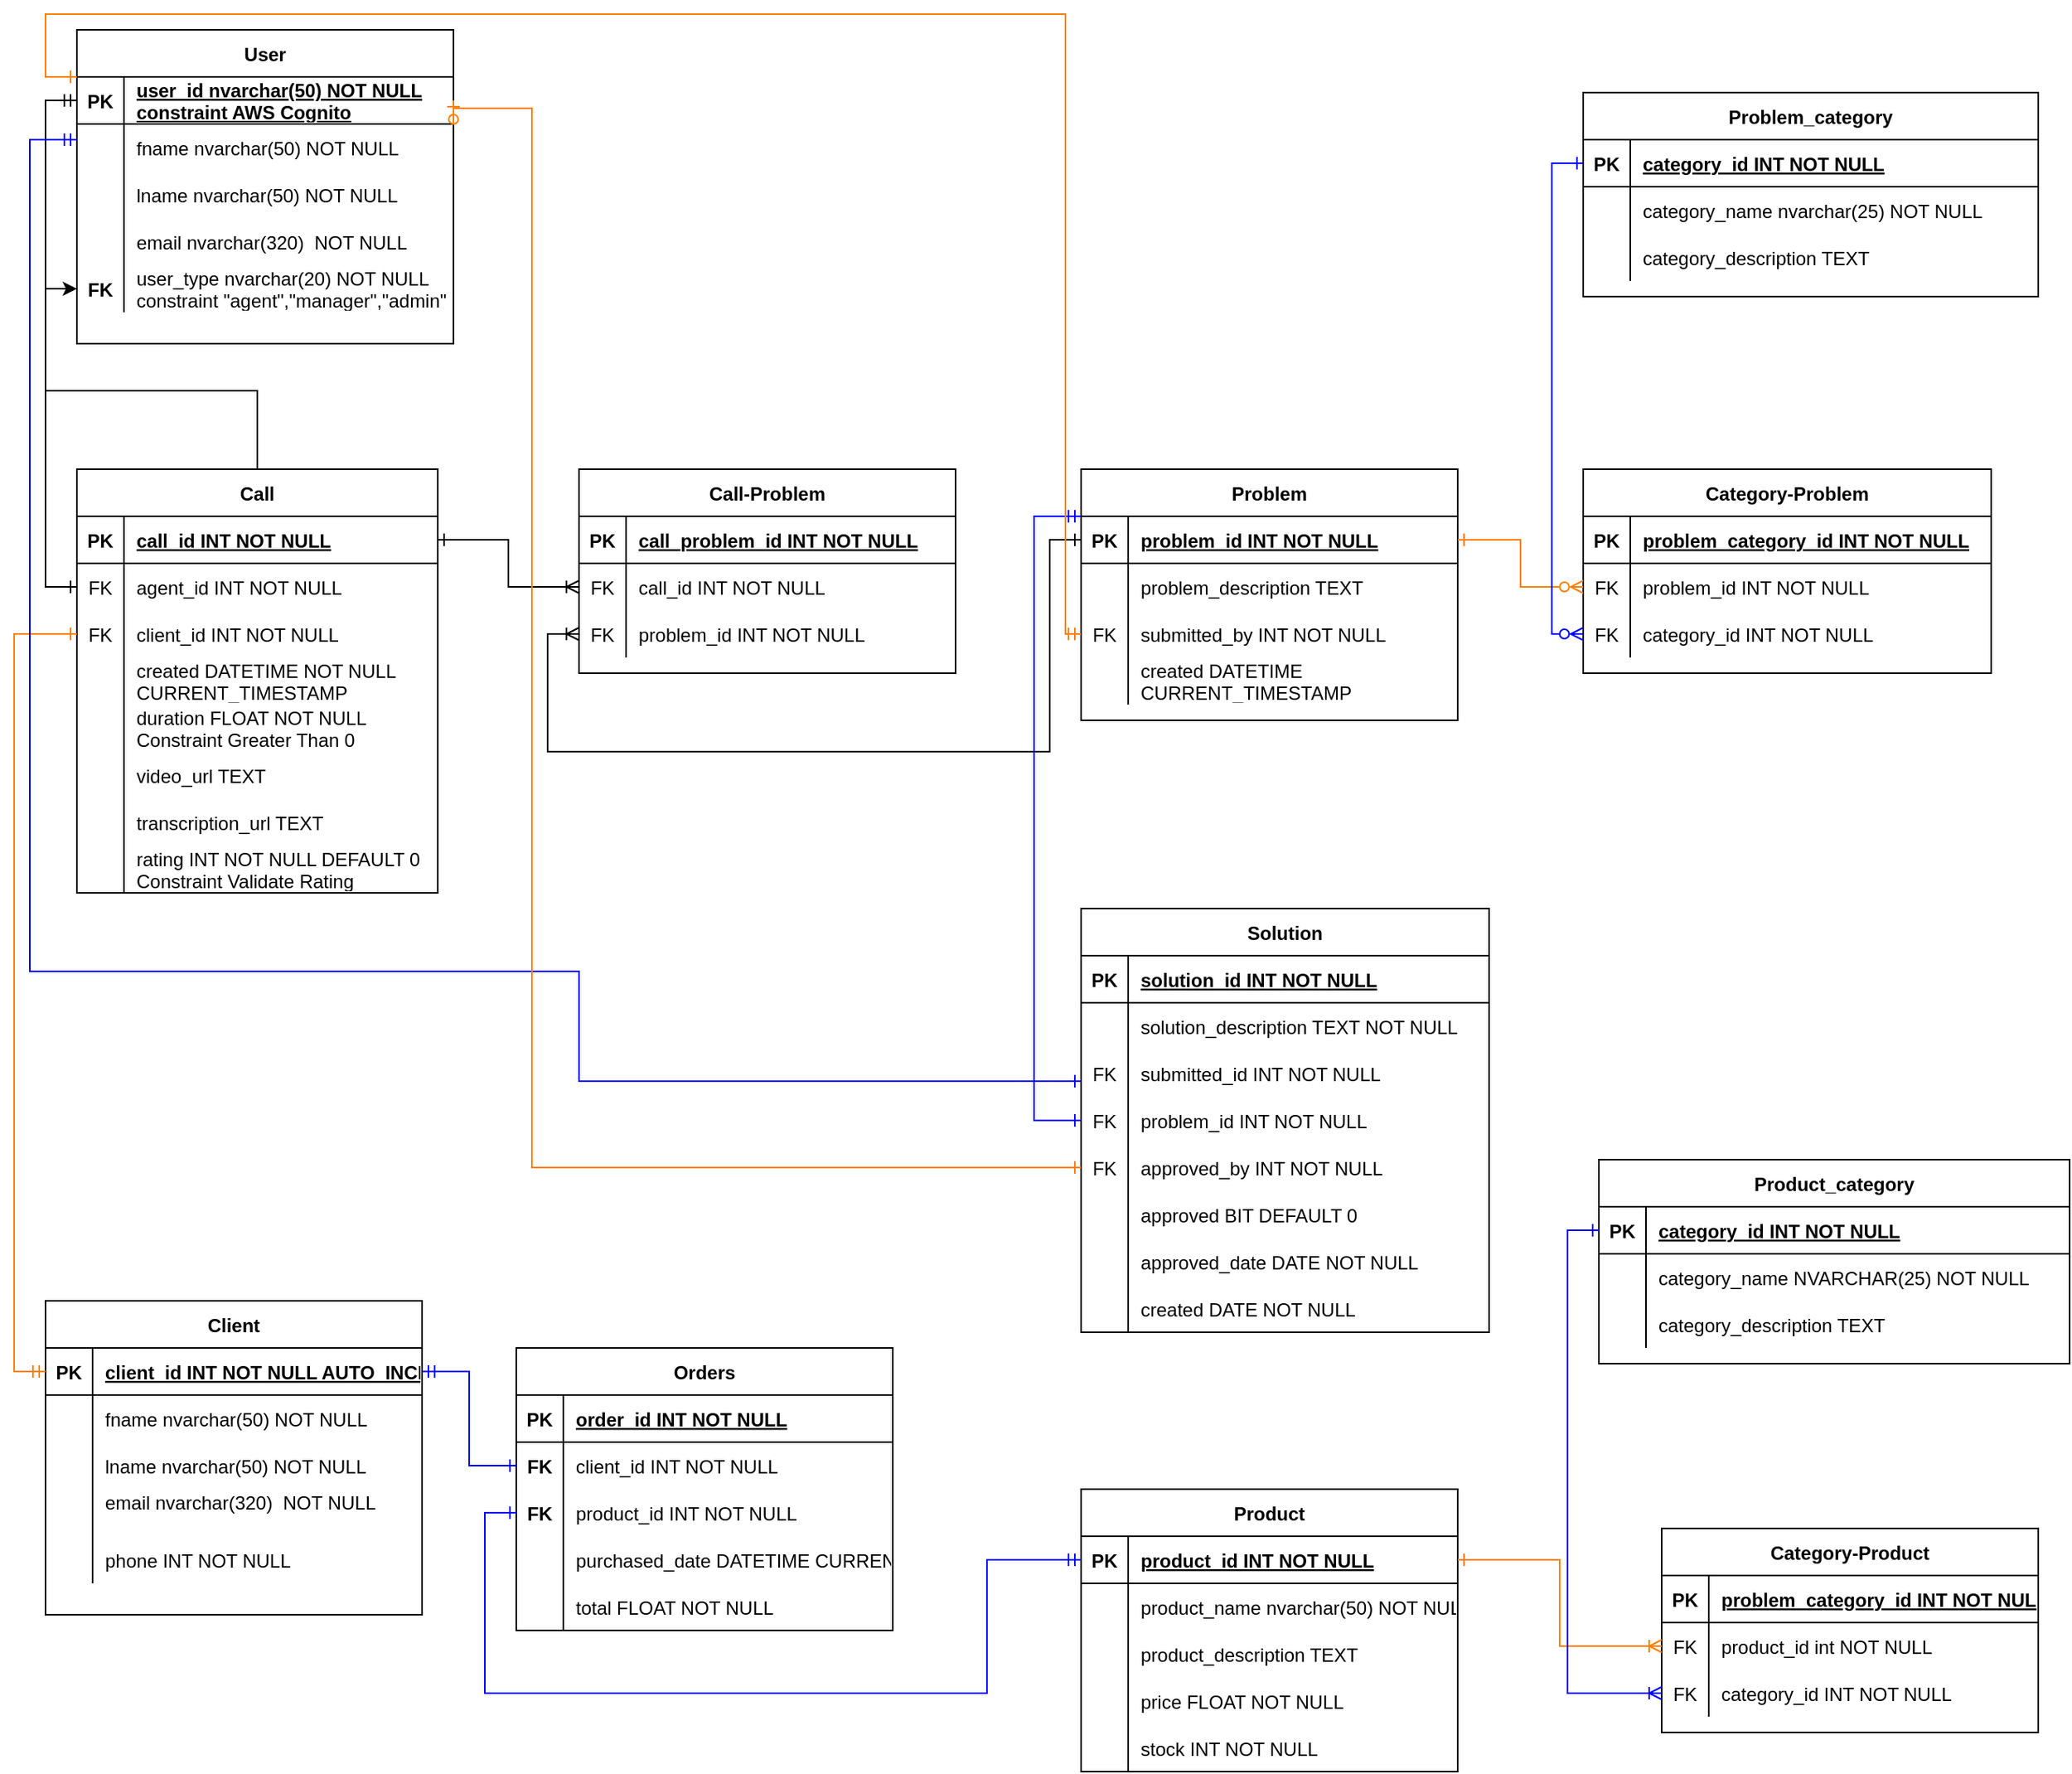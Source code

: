 <mxfile version="17.5.0" type="google"><diagram id="R2lEEEUBdFMjLlhIrx00" name="Page-1"><mxGraphModel grid="1" page="1" gridSize="10" guides="1" tooltips="1" connect="1" arrows="1" fold="1" pageScale="1" pageWidth="850" pageHeight="1100" math="0" shadow="0" extFonts="Permanent Marker^https://fonts.googleapis.com/css?family=Permanent+Marker"><root><mxCell id="0"/><mxCell id="1" parent="0"/><mxCell id="C-vyLk0tnHw3VtMMgP7b-23" value="User" style="shape=table;startSize=30;container=1;collapsible=1;childLayout=tableLayout;fixedRows=1;rowLines=0;fontStyle=1;align=center;resizeLast=1;" vertex="1" parent="1"><mxGeometry x="40" y="-240" width="240" height="200" as="geometry"/></mxCell><mxCell id="C-vyLk0tnHw3VtMMgP7b-24" value="" style="shape=partialRectangle;collapsible=0;dropTarget=0;pointerEvents=0;fillColor=none;points=[[0,0.5],[1,0.5]];portConstraint=eastwest;top=0;left=0;right=0;bottom=1;" vertex="1" parent="C-vyLk0tnHw3VtMMgP7b-23"><mxGeometry y="30" width="240" height="30" as="geometry"/></mxCell><mxCell id="C-vyLk0tnHw3VtMMgP7b-25" value="PK" style="shape=partialRectangle;overflow=hidden;connectable=0;fillColor=none;top=0;left=0;bottom=0;right=0;fontStyle=1;" vertex="1" parent="C-vyLk0tnHw3VtMMgP7b-24"><mxGeometry width="30" height="30" as="geometry"><mxRectangle width="30" height="30" as="alternateBounds"/></mxGeometry></mxCell><mxCell id="C-vyLk0tnHw3VtMMgP7b-26" value="user_id nvarchar(50) NOT NULL&#10;constraint AWS Cognito" style="shape=partialRectangle;overflow=hidden;connectable=0;fillColor=none;top=0;left=0;bottom=0;right=0;align=left;spacingLeft=6;fontStyle=5;" vertex="1" parent="C-vyLk0tnHw3VtMMgP7b-24"><mxGeometry x="30" width="210" height="30" as="geometry"><mxRectangle width="210" height="30" as="alternateBounds"/></mxGeometry></mxCell><mxCell id="C-vyLk0tnHw3VtMMgP7b-27" value="" style="shape=partialRectangle;collapsible=0;dropTarget=0;pointerEvents=0;fillColor=none;points=[[0,0.5],[1,0.5]];portConstraint=eastwest;top=0;left=0;right=0;bottom=0;" vertex="1" parent="C-vyLk0tnHw3VtMMgP7b-23"><mxGeometry y="60" width="240" height="30" as="geometry"/></mxCell><mxCell id="C-vyLk0tnHw3VtMMgP7b-28" value="" style="shape=partialRectangle;overflow=hidden;connectable=0;fillColor=none;top=0;left=0;bottom=0;right=0;" vertex="1" parent="C-vyLk0tnHw3VtMMgP7b-27"><mxGeometry width="30" height="30" as="geometry"><mxRectangle width="30" height="30" as="alternateBounds"/></mxGeometry></mxCell><mxCell id="C-vyLk0tnHw3VtMMgP7b-29" value="fname nvarchar(50) NOT NULL" style="shape=partialRectangle;overflow=hidden;connectable=0;fillColor=none;top=0;left=0;bottom=0;right=0;align=left;spacingLeft=6;" vertex="1" parent="C-vyLk0tnHw3VtMMgP7b-27"><mxGeometry x="30" width="210" height="30" as="geometry"><mxRectangle width="210" height="30" as="alternateBounds"/></mxGeometry></mxCell><mxCell id="RRqbDqtskSQUqhx-Ik41-4" value="" style="shape=partialRectangle;collapsible=0;dropTarget=0;pointerEvents=0;fillColor=none;points=[[0,0.5],[1,0.5]];portConstraint=eastwest;top=0;left=0;right=0;bottom=0;" vertex="1" parent="C-vyLk0tnHw3VtMMgP7b-23"><mxGeometry y="90" width="240" height="30" as="geometry"/></mxCell><mxCell id="RRqbDqtskSQUqhx-Ik41-5" value="" style="shape=partialRectangle;overflow=hidden;connectable=0;fillColor=none;top=0;left=0;bottom=0;right=0;" vertex="1" parent="RRqbDqtskSQUqhx-Ik41-4"><mxGeometry width="30" height="30" as="geometry"><mxRectangle width="30" height="30" as="alternateBounds"/></mxGeometry></mxCell><mxCell id="RRqbDqtskSQUqhx-Ik41-6" value="lname nvarchar(50) NOT NULL" style="shape=partialRectangle;overflow=hidden;connectable=0;fillColor=none;top=0;left=0;bottom=0;right=0;align=left;spacingLeft=6;" vertex="1" parent="RRqbDqtskSQUqhx-Ik41-4"><mxGeometry x="30" width="210" height="30" as="geometry"><mxRectangle width="210" height="30" as="alternateBounds"/></mxGeometry></mxCell><mxCell id="RRqbDqtskSQUqhx-Ik41-1" value="" style="shape=partialRectangle;collapsible=0;dropTarget=0;pointerEvents=0;fillColor=none;points=[[0,0.5],[1,0.5]];portConstraint=eastwest;top=0;left=0;right=0;bottom=0;" vertex="1" parent="C-vyLk0tnHw3VtMMgP7b-23"><mxGeometry y="120" width="240" height="30" as="geometry"/></mxCell><mxCell id="RRqbDqtskSQUqhx-Ik41-2" value="" style="shape=partialRectangle;overflow=hidden;connectable=0;fillColor=none;top=0;left=0;bottom=0;right=0;" vertex="1" parent="RRqbDqtskSQUqhx-Ik41-1"><mxGeometry width="30" height="30" as="geometry"><mxRectangle width="30" height="30" as="alternateBounds"/></mxGeometry></mxCell><mxCell id="RRqbDqtskSQUqhx-Ik41-3" value="email nvarchar(320)  NOT NULL" style="shape=partialRectangle;overflow=hidden;connectable=0;fillColor=none;top=0;left=0;bottom=0;right=0;align=left;spacingLeft=6;" vertex="1" parent="RRqbDqtskSQUqhx-Ik41-1"><mxGeometry x="30" width="210" height="30" as="geometry"><mxRectangle width="210" height="30" as="alternateBounds"/></mxGeometry></mxCell><mxCell id="RRqbDqtskSQUqhx-Ik41-7" value="" style="shape=partialRectangle;collapsible=0;dropTarget=0;pointerEvents=0;fillColor=none;points=[[0,0.5],[1,0.5]];portConstraint=eastwest;top=0;left=0;right=0;bottom=0;" vertex="1" parent="C-vyLk0tnHw3VtMMgP7b-23"><mxGeometry y="150" width="240" height="30" as="geometry"/></mxCell><mxCell id="RRqbDqtskSQUqhx-Ik41-8" value="FK" style="shape=partialRectangle;overflow=hidden;connectable=0;fillColor=none;top=0;left=0;bottom=0;right=0;fontStyle=1" vertex="1" parent="RRqbDqtskSQUqhx-Ik41-7"><mxGeometry width="30" height="30" as="geometry"><mxRectangle width="30" height="30" as="alternateBounds"/></mxGeometry></mxCell><mxCell id="RRqbDqtskSQUqhx-Ik41-9" value="user_type nvarchar(20) NOT NULL&#10;constraint &quot;agent&quot;,&quot;manager&quot;,&quot;admin&quot;" style="shape=partialRectangle;overflow=hidden;connectable=0;fillColor=none;top=0;left=0;bottom=0;right=0;align=left;spacingLeft=6;" vertex="1" parent="RRqbDqtskSQUqhx-Ik41-7"><mxGeometry x="30" width="210" height="30" as="geometry"><mxRectangle width="210" height="30" as="alternateBounds"/></mxGeometry></mxCell><mxCell id="RRqbDqtskSQUqhx-Ik41-36" value="Problem" style="shape=table;startSize=30;container=1;collapsible=1;childLayout=tableLayout;fixedRows=1;rowLines=0;fontStyle=1;align=center;resizeLast=1;" vertex="1" parent="1"><mxGeometry x="680" y="40" width="240" height="160" as="geometry"/></mxCell><mxCell id="RRqbDqtskSQUqhx-Ik41-37" value="" style="shape=partialRectangle;collapsible=0;dropTarget=0;pointerEvents=0;fillColor=none;points=[[0,0.5],[1,0.5]];portConstraint=eastwest;top=0;left=0;right=0;bottom=1;" vertex="1" parent="RRqbDqtskSQUqhx-Ik41-36"><mxGeometry y="30" width="240" height="30" as="geometry"/></mxCell><mxCell id="RRqbDqtskSQUqhx-Ik41-38" value="PK" style="shape=partialRectangle;overflow=hidden;connectable=0;fillColor=none;top=0;left=0;bottom=0;right=0;fontStyle=1;" vertex="1" parent="RRqbDqtskSQUqhx-Ik41-37"><mxGeometry width="30" height="30" as="geometry"><mxRectangle width="30" height="30" as="alternateBounds"/></mxGeometry></mxCell><mxCell id="RRqbDqtskSQUqhx-Ik41-39" value="problem_id INT NOT NULL " style="shape=partialRectangle;overflow=hidden;connectable=0;fillColor=none;top=0;left=0;bottom=0;right=0;align=left;spacingLeft=6;fontStyle=5;" vertex="1" parent="RRqbDqtskSQUqhx-Ik41-37"><mxGeometry x="30" width="210" height="30" as="geometry"><mxRectangle width="210" height="30" as="alternateBounds"/></mxGeometry></mxCell><mxCell id="RRqbDqtskSQUqhx-Ik41-40" value="" style="shape=partialRectangle;collapsible=0;dropTarget=0;pointerEvents=0;fillColor=none;points=[[0,0.5],[1,0.5]];portConstraint=eastwest;top=0;left=0;right=0;bottom=0;" vertex="1" parent="RRqbDqtskSQUqhx-Ik41-36"><mxGeometry y="60" width="240" height="30" as="geometry"/></mxCell><mxCell id="RRqbDqtskSQUqhx-Ik41-41" value="" style="shape=partialRectangle;overflow=hidden;connectable=0;fillColor=none;top=0;left=0;bottom=0;right=0;" vertex="1" parent="RRqbDqtskSQUqhx-Ik41-40"><mxGeometry width="30" height="30" as="geometry"><mxRectangle width="30" height="30" as="alternateBounds"/></mxGeometry></mxCell><mxCell id="RRqbDqtskSQUqhx-Ik41-42" value="problem_description TEXT" style="shape=partialRectangle;overflow=hidden;connectable=0;fillColor=none;top=0;left=0;bottom=0;right=0;align=left;spacingLeft=6;" vertex="1" parent="RRqbDqtskSQUqhx-Ik41-40"><mxGeometry x="30" width="210" height="30" as="geometry"><mxRectangle width="210" height="30" as="alternateBounds"/></mxGeometry></mxCell><mxCell id="RRqbDqtskSQUqhx-Ik41-118" value="" style="shape=partialRectangle;collapsible=0;dropTarget=0;pointerEvents=0;fillColor=none;points=[[0,0.5],[1,0.5]];portConstraint=eastwest;top=0;left=0;right=0;bottom=0;" vertex="1" parent="RRqbDqtskSQUqhx-Ik41-36"><mxGeometry y="90" width="240" height="30" as="geometry"/></mxCell><mxCell id="RRqbDqtskSQUqhx-Ik41-119" value="FK" style="shape=partialRectangle;overflow=hidden;connectable=0;fillColor=none;top=0;left=0;bottom=0;right=0;" vertex="1" parent="RRqbDqtskSQUqhx-Ik41-118"><mxGeometry width="30" height="30" as="geometry"><mxRectangle width="30" height="30" as="alternateBounds"/></mxGeometry></mxCell><mxCell id="RRqbDqtskSQUqhx-Ik41-120" value="submitted_by INT NOT NULL" style="shape=partialRectangle;overflow=hidden;connectable=0;fillColor=none;top=0;left=0;bottom=0;right=0;align=left;spacingLeft=6;" vertex="1" parent="RRqbDqtskSQUqhx-Ik41-118"><mxGeometry x="30" width="210" height="30" as="geometry"><mxRectangle width="210" height="30" as="alternateBounds"/></mxGeometry></mxCell><mxCell id="RRqbDqtskSQUqhx-Ik41-53" value="" style="shape=partialRectangle;collapsible=0;dropTarget=0;pointerEvents=0;fillColor=none;points=[[0,0.5],[1,0.5]];portConstraint=eastwest;top=0;left=0;right=0;bottom=0;" vertex="1" parent="RRqbDqtskSQUqhx-Ik41-36"><mxGeometry y="120" width="240" height="30" as="geometry"/></mxCell><mxCell id="RRqbDqtskSQUqhx-Ik41-54" value="" style="shape=partialRectangle;overflow=hidden;connectable=0;fillColor=none;top=0;left=0;bottom=0;right=0;" vertex="1" parent="RRqbDqtskSQUqhx-Ik41-53"><mxGeometry width="30" height="30" as="geometry"><mxRectangle width="30" height="30" as="alternateBounds"/></mxGeometry></mxCell><mxCell id="RRqbDqtskSQUqhx-Ik41-55" value="created DATETIME&#10;CURRENT_TIMESTAMP" style="shape=partialRectangle;overflow=hidden;connectable=0;fillColor=none;top=0;left=0;bottom=0;right=0;align=left;spacingLeft=6;" vertex="1" parent="RRqbDqtskSQUqhx-Ik41-53"><mxGeometry x="30" width="210" height="30" as="geometry"><mxRectangle width="210" height="30" as="alternateBounds"/></mxGeometry></mxCell><mxCell id="RRqbDqtskSQUqhx-Ik41-59" value="Category-Problem" style="shape=table;startSize=30;container=1;collapsible=1;childLayout=tableLayout;fixedRows=1;rowLines=0;fontStyle=1;align=center;resizeLast=1;" vertex="1" parent="1"><mxGeometry x="1000" y="40" width="260" height="130" as="geometry"/></mxCell><mxCell id="RRqbDqtskSQUqhx-Ik41-60" value="" style="shape=partialRectangle;collapsible=0;dropTarget=0;pointerEvents=0;fillColor=none;points=[[0,0.5],[1,0.5]];portConstraint=eastwest;top=0;left=0;right=0;bottom=1;" vertex="1" parent="RRqbDqtskSQUqhx-Ik41-59"><mxGeometry y="30" width="260" height="30" as="geometry"/></mxCell><mxCell id="RRqbDqtskSQUqhx-Ik41-61" value="PK" style="shape=partialRectangle;overflow=hidden;connectable=0;fillColor=none;top=0;left=0;bottom=0;right=0;fontStyle=1;" vertex="1" parent="RRqbDqtskSQUqhx-Ik41-60"><mxGeometry width="30" height="30" as="geometry"><mxRectangle width="30" height="30" as="alternateBounds"/></mxGeometry></mxCell><mxCell id="RRqbDqtskSQUqhx-Ik41-62" value="problem_category_id INT NOT NULL " style="shape=partialRectangle;overflow=hidden;connectable=0;fillColor=none;top=0;left=0;bottom=0;right=0;align=left;spacingLeft=6;fontStyle=5;" vertex="1" parent="RRqbDqtskSQUqhx-Ik41-60"><mxGeometry x="30" width="230" height="30" as="geometry"><mxRectangle width="230" height="30" as="alternateBounds"/></mxGeometry></mxCell><mxCell id="RRqbDqtskSQUqhx-Ik41-63" value="" style="shape=partialRectangle;collapsible=0;dropTarget=0;pointerEvents=0;fillColor=none;points=[[0,0.5],[1,0.5]];portConstraint=eastwest;top=0;left=0;right=0;bottom=0;" vertex="1" parent="RRqbDqtskSQUqhx-Ik41-59"><mxGeometry y="60" width="260" height="30" as="geometry"/></mxCell><mxCell id="RRqbDqtskSQUqhx-Ik41-64" value="FK" style="shape=partialRectangle;overflow=hidden;connectable=0;fillColor=none;top=0;left=0;bottom=0;right=0;" vertex="1" parent="RRqbDqtskSQUqhx-Ik41-63"><mxGeometry width="30" height="30" as="geometry"><mxRectangle width="30" height="30" as="alternateBounds"/></mxGeometry></mxCell><mxCell id="RRqbDqtskSQUqhx-Ik41-65" value="problem_id INT NOT NULL" style="shape=partialRectangle;overflow=hidden;connectable=0;fillColor=none;top=0;left=0;bottom=0;right=0;align=left;spacingLeft=6;" vertex="1" parent="RRqbDqtskSQUqhx-Ik41-63"><mxGeometry x="30" width="230" height="30" as="geometry"><mxRectangle width="230" height="30" as="alternateBounds"/></mxGeometry></mxCell><mxCell id="RRqbDqtskSQUqhx-Ik41-66" value="" style="shape=partialRectangle;collapsible=0;dropTarget=0;pointerEvents=0;fillColor=none;points=[[0,0.5],[1,0.5]];portConstraint=eastwest;top=0;left=0;right=0;bottom=0;" vertex="1" parent="RRqbDqtskSQUqhx-Ik41-59"><mxGeometry y="90" width="260" height="30" as="geometry"/></mxCell><mxCell id="RRqbDqtskSQUqhx-Ik41-67" value="FK" style="shape=partialRectangle;overflow=hidden;connectable=0;fillColor=none;top=0;left=0;bottom=0;right=0;" vertex="1" parent="RRqbDqtskSQUqhx-Ik41-66"><mxGeometry width="30" height="30" as="geometry"><mxRectangle width="30" height="30" as="alternateBounds"/></mxGeometry></mxCell><mxCell id="RRqbDqtskSQUqhx-Ik41-68" value="category_id INT NOT NULL" style="shape=partialRectangle;overflow=hidden;connectable=0;fillColor=none;top=0;left=0;bottom=0;right=0;align=left;spacingLeft=6;" vertex="1" parent="RRqbDqtskSQUqhx-Ik41-66"><mxGeometry x="30" width="230" height="30" as="geometry"><mxRectangle width="230" height="30" as="alternateBounds"/></mxGeometry></mxCell><mxCell id="RRqbDqtskSQUqhx-Ik41-78" value="Problem_category" style="shape=table;startSize=30;container=1;collapsible=1;childLayout=tableLayout;fixedRows=1;rowLines=0;fontStyle=1;align=center;resizeLast=1;" vertex="1" parent="1"><mxGeometry x="1000" y="-200" width="290" height="130" as="geometry"/></mxCell><mxCell id="RRqbDqtskSQUqhx-Ik41-79" value="" style="shape=partialRectangle;collapsible=0;dropTarget=0;pointerEvents=0;fillColor=none;points=[[0,0.5],[1,0.5]];portConstraint=eastwest;top=0;left=0;right=0;bottom=1;" vertex="1" parent="RRqbDqtskSQUqhx-Ik41-78"><mxGeometry y="30" width="290" height="30" as="geometry"/></mxCell><mxCell id="RRqbDqtskSQUqhx-Ik41-80" value="PK" style="shape=partialRectangle;overflow=hidden;connectable=0;fillColor=none;top=0;left=0;bottom=0;right=0;fontStyle=1;" vertex="1" parent="RRqbDqtskSQUqhx-Ik41-79"><mxGeometry width="30" height="30" as="geometry"><mxRectangle width="30" height="30" as="alternateBounds"/></mxGeometry></mxCell><mxCell id="RRqbDqtskSQUqhx-Ik41-81" value="category_id INT NOT NULL " style="shape=partialRectangle;overflow=hidden;connectable=0;fillColor=none;top=0;left=0;bottom=0;right=0;align=left;spacingLeft=6;fontStyle=5;" vertex="1" parent="RRqbDqtskSQUqhx-Ik41-79"><mxGeometry x="30" width="260" height="30" as="geometry"><mxRectangle width="260" height="30" as="alternateBounds"/></mxGeometry></mxCell><mxCell id="RRqbDqtskSQUqhx-Ik41-82" value="" style="shape=partialRectangle;collapsible=0;dropTarget=0;pointerEvents=0;fillColor=none;points=[[0,0.5],[1,0.5]];portConstraint=eastwest;top=0;left=0;right=0;bottom=0;" vertex="1" parent="RRqbDqtskSQUqhx-Ik41-78"><mxGeometry y="60" width="290" height="30" as="geometry"/></mxCell><mxCell id="RRqbDqtskSQUqhx-Ik41-83" value="" style="shape=partialRectangle;overflow=hidden;connectable=0;fillColor=none;top=0;left=0;bottom=0;right=0;" vertex="1" parent="RRqbDqtskSQUqhx-Ik41-82"><mxGeometry width="30" height="30" as="geometry"><mxRectangle width="30" height="30" as="alternateBounds"/></mxGeometry></mxCell><mxCell id="RRqbDqtskSQUqhx-Ik41-84" value="category_name nvarchar(25) NOT NULL" style="shape=partialRectangle;overflow=hidden;connectable=0;fillColor=none;top=0;left=0;bottom=0;right=0;align=left;spacingLeft=6;" vertex="1" parent="RRqbDqtskSQUqhx-Ik41-82"><mxGeometry x="30" width="260" height="30" as="geometry"><mxRectangle width="260" height="30" as="alternateBounds"/></mxGeometry></mxCell><mxCell id="RRqbDqtskSQUqhx-Ik41-85" value="" style="shape=partialRectangle;collapsible=0;dropTarget=0;pointerEvents=0;fillColor=none;points=[[0,0.5],[1,0.5]];portConstraint=eastwest;top=0;left=0;right=0;bottom=0;" vertex="1" parent="RRqbDqtskSQUqhx-Ik41-78"><mxGeometry y="90" width="290" height="30" as="geometry"/></mxCell><mxCell id="RRqbDqtskSQUqhx-Ik41-86" value="" style="shape=partialRectangle;overflow=hidden;connectable=0;fillColor=none;top=0;left=0;bottom=0;right=0;" vertex="1" parent="RRqbDqtskSQUqhx-Ik41-85"><mxGeometry width="30" height="30" as="geometry"><mxRectangle width="30" height="30" as="alternateBounds"/></mxGeometry></mxCell><mxCell id="RRqbDqtskSQUqhx-Ik41-87" value="category_description TEXT" style="shape=partialRectangle;overflow=hidden;connectable=0;fillColor=none;top=0;left=0;bottom=0;right=0;align=left;spacingLeft=6;" vertex="1" parent="RRqbDqtskSQUqhx-Ik41-85"><mxGeometry x="30" width="260" height="30" as="geometry"><mxRectangle width="260" height="30" as="alternateBounds"/></mxGeometry></mxCell><mxCell id="RRqbDqtskSQUqhx-Ik41-92" value="Solution" style="shape=table;startSize=30;container=1;collapsible=1;childLayout=tableLayout;fixedRows=1;rowLines=0;fontStyle=1;align=center;resizeLast=1;" vertex="1" parent="1"><mxGeometry x="680" y="320" width="260" height="270" as="geometry"/></mxCell><mxCell id="RRqbDqtskSQUqhx-Ik41-93" value="" style="shape=partialRectangle;collapsible=0;dropTarget=0;pointerEvents=0;fillColor=none;points=[[0,0.5],[1,0.5]];portConstraint=eastwest;top=0;left=0;right=0;bottom=1;" vertex="1" parent="RRqbDqtskSQUqhx-Ik41-92"><mxGeometry y="30" width="260" height="30" as="geometry"/></mxCell><mxCell id="RRqbDqtskSQUqhx-Ik41-94" value="PK" style="shape=partialRectangle;overflow=hidden;connectable=0;fillColor=none;top=0;left=0;bottom=0;right=0;fontStyle=1;" vertex="1" parent="RRqbDqtskSQUqhx-Ik41-93"><mxGeometry width="30" height="30" as="geometry"><mxRectangle width="30" height="30" as="alternateBounds"/></mxGeometry></mxCell><mxCell id="RRqbDqtskSQUqhx-Ik41-95" value="solution_id INT NOT NULL " style="shape=partialRectangle;overflow=hidden;connectable=0;fillColor=none;top=0;left=0;bottom=0;right=0;align=left;spacingLeft=6;fontStyle=5;" vertex="1" parent="RRqbDqtskSQUqhx-Ik41-93"><mxGeometry x="30" width="230" height="30" as="geometry"><mxRectangle width="230" height="30" as="alternateBounds"/></mxGeometry></mxCell><mxCell id="RRqbDqtskSQUqhx-Ik41-96" value="" style="shape=partialRectangle;collapsible=0;dropTarget=0;pointerEvents=0;fillColor=none;points=[[0,0.5],[1,0.5]];portConstraint=eastwest;top=0;left=0;right=0;bottom=0;" vertex="1" parent="RRqbDqtskSQUqhx-Ik41-92"><mxGeometry y="60" width="260" height="30" as="geometry"/></mxCell><mxCell id="RRqbDqtskSQUqhx-Ik41-97" value="" style="shape=partialRectangle;overflow=hidden;connectable=0;fillColor=none;top=0;left=0;bottom=0;right=0;" vertex="1" parent="RRqbDqtskSQUqhx-Ik41-96"><mxGeometry width="30" height="30" as="geometry"><mxRectangle width="30" height="30" as="alternateBounds"/></mxGeometry></mxCell><mxCell id="RRqbDqtskSQUqhx-Ik41-98" value="solution_description TEXT NOT NULL" style="shape=partialRectangle;overflow=hidden;connectable=0;fillColor=none;top=0;left=0;bottom=0;right=0;align=left;spacingLeft=6;" vertex="1" parent="RRqbDqtskSQUqhx-Ik41-96"><mxGeometry x="30" width="230" height="30" as="geometry"><mxRectangle width="230" height="30" as="alternateBounds"/></mxGeometry></mxCell><mxCell id="RRqbDqtskSQUqhx-Ik41-99" value="" style="shape=partialRectangle;collapsible=0;dropTarget=0;pointerEvents=0;fillColor=none;points=[[0,0.5],[1,0.5]];portConstraint=eastwest;top=0;left=0;right=0;bottom=0;" vertex="1" parent="RRqbDqtskSQUqhx-Ik41-92"><mxGeometry y="90" width="260" height="30" as="geometry"/></mxCell><mxCell id="RRqbDqtskSQUqhx-Ik41-100" value="FK" style="shape=partialRectangle;overflow=hidden;connectable=0;fillColor=none;top=0;left=0;bottom=0;right=0;" vertex="1" parent="RRqbDqtskSQUqhx-Ik41-99"><mxGeometry width="30" height="30" as="geometry"><mxRectangle width="30" height="30" as="alternateBounds"/></mxGeometry></mxCell><mxCell id="RRqbDqtskSQUqhx-Ik41-101" value="submitted_id INT NOT NULL" style="shape=partialRectangle;overflow=hidden;connectable=0;fillColor=none;top=0;left=0;bottom=0;right=0;align=left;spacingLeft=6;" vertex="1" parent="RRqbDqtskSQUqhx-Ik41-99"><mxGeometry x="30" width="230" height="30" as="geometry"><mxRectangle width="230" height="30" as="alternateBounds"/></mxGeometry></mxCell><mxCell id="RRqbDqtskSQUqhx-Ik41-112" value="" style="shape=partialRectangle;collapsible=0;dropTarget=0;pointerEvents=0;fillColor=none;points=[[0,0.5],[1,0.5]];portConstraint=eastwest;top=0;left=0;right=0;bottom=0;" vertex="1" parent="RRqbDqtskSQUqhx-Ik41-92"><mxGeometry y="120" width="260" height="30" as="geometry"/></mxCell><mxCell id="RRqbDqtskSQUqhx-Ik41-113" value="FK" style="shape=partialRectangle;overflow=hidden;connectable=0;fillColor=none;top=0;left=0;bottom=0;right=0;" vertex="1" parent="RRqbDqtskSQUqhx-Ik41-112"><mxGeometry width="30" height="30" as="geometry"><mxRectangle width="30" height="30" as="alternateBounds"/></mxGeometry></mxCell><mxCell id="RRqbDqtskSQUqhx-Ik41-114" value="problem_id INT NOT NULL" style="shape=partialRectangle;overflow=hidden;connectable=0;fillColor=none;top=0;left=0;bottom=0;right=0;align=left;spacingLeft=6;" vertex="1" parent="RRqbDqtskSQUqhx-Ik41-112"><mxGeometry x="30" width="230" height="30" as="geometry"><mxRectangle width="230" height="30" as="alternateBounds"/></mxGeometry></mxCell><mxCell id="RRqbDqtskSQUqhx-Ik41-106" value="" style="shape=partialRectangle;collapsible=0;dropTarget=0;pointerEvents=0;fillColor=none;points=[[0,0.5],[1,0.5]];portConstraint=eastwest;top=0;left=0;right=0;bottom=0;" vertex="1" parent="RRqbDqtskSQUqhx-Ik41-92"><mxGeometry y="150" width="260" height="30" as="geometry"/></mxCell><mxCell id="RRqbDqtskSQUqhx-Ik41-107" value="FK" style="shape=partialRectangle;overflow=hidden;connectable=0;fillColor=none;top=0;left=0;bottom=0;right=0;" vertex="1" parent="RRqbDqtskSQUqhx-Ik41-106"><mxGeometry width="30" height="30" as="geometry"><mxRectangle width="30" height="30" as="alternateBounds"/></mxGeometry></mxCell><mxCell id="RRqbDqtskSQUqhx-Ik41-108" value="approved_by INT NOT NULL" style="shape=partialRectangle;overflow=hidden;connectable=0;fillColor=none;top=0;left=0;bottom=0;right=0;align=left;spacingLeft=6;" vertex="1" parent="RRqbDqtskSQUqhx-Ik41-106"><mxGeometry x="30" width="230" height="30" as="geometry"><mxRectangle width="230" height="30" as="alternateBounds"/></mxGeometry></mxCell><mxCell id="hYBnTZ28Ny1azOWGKKE9-15" value="" style="shape=partialRectangle;collapsible=0;dropTarget=0;pointerEvents=0;fillColor=none;points=[[0,0.5],[1,0.5]];portConstraint=eastwest;top=0;left=0;right=0;bottom=0;" vertex="1" parent="RRqbDqtskSQUqhx-Ik41-92"><mxGeometry y="180" width="260" height="30" as="geometry"/></mxCell><mxCell id="hYBnTZ28Ny1azOWGKKE9-16" value="" style="shape=partialRectangle;overflow=hidden;connectable=0;fillColor=none;top=0;left=0;bottom=0;right=0;" vertex="1" parent="hYBnTZ28Ny1azOWGKKE9-15"><mxGeometry width="30" height="30" as="geometry"><mxRectangle width="30" height="30" as="alternateBounds"/></mxGeometry></mxCell><mxCell id="hYBnTZ28Ny1azOWGKKE9-17" value="approved BIT DEFAULT 0" style="shape=partialRectangle;overflow=hidden;connectable=0;fillColor=none;top=0;left=0;bottom=0;right=0;align=left;spacingLeft=6;" vertex="1" parent="hYBnTZ28Ny1azOWGKKE9-15"><mxGeometry x="30" width="230" height="30" as="geometry"><mxRectangle width="230" height="30" as="alternateBounds"/></mxGeometry></mxCell><mxCell id="RRqbDqtskSQUqhx-Ik41-109" value="" style="shape=partialRectangle;collapsible=0;dropTarget=0;pointerEvents=0;fillColor=none;points=[[0,0.5],[1,0.5]];portConstraint=eastwest;top=0;left=0;right=0;bottom=0;" vertex="1" parent="RRqbDqtskSQUqhx-Ik41-92"><mxGeometry y="210" width="260" height="30" as="geometry"/></mxCell><mxCell id="RRqbDqtskSQUqhx-Ik41-110" value="" style="shape=partialRectangle;overflow=hidden;connectable=0;fillColor=none;top=0;left=0;bottom=0;right=0;" vertex="1" parent="RRqbDqtskSQUqhx-Ik41-109"><mxGeometry width="30" height="30" as="geometry"><mxRectangle width="30" height="30" as="alternateBounds"/></mxGeometry></mxCell><mxCell id="RRqbDqtskSQUqhx-Ik41-111" value="approved_date DATE NOT NULL" style="shape=partialRectangle;overflow=hidden;connectable=0;fillColor=none;top=0;left=0;bottom=0;right=0;align=left;spacingLeft=6;" vertex="1" parent="RRqbDqtskSQUqhx-Ik41-109"><mxGeometry x="30" width="230" height="30" as="geometry"><mxRectangle width="230" height="30" as="alternateBounds"/></mxGeometry></mxCell><mxCell id="RRqbDqtskSQUqhx-Ik41-102" value="" style="shape=partialRectangle;collapsible=0;dropTarget=0;pointerEvents=0;fillColor=none;points=[[0,0.5],[1,0.5]];portConstraint=eastwest;top=0;left=0;right=0;bottom=0;" vertex="1" parent="RRqbDqtskSQUqhx-Ik41-92"><mxGeometry y="240" width="260" height="30" as="geometry"/></mxCell><mxCell id="RRqbDqtskSQUqhx-Ik41-103" value="" style="shape=partialRectangle;overflow=hidden;connectable=0;fillColor=none;top=0;left=0;bottom=0;right=0;" vertex="1" parent="RRqbDqtskSQUqhx-Ik41-102"><mxGeometry width="30" height="30" as="geometry"><mxRectangle width="30" height="30" as="alternateBounds"/></mxGeometry></mxCell><mxCell id="RRqbDqtskSQUqhx-Ik41-104" value="created DATE NOT NULL" style="shape=partialRectangle;overflow=hidden;connectable=0;fillColor=none;top=0;left=0;bottom=0;right=0;align=left;spacingLeft=6;" vertex="1" parent="RRqbDqtskSQUqhx-Ik41-102"><mxGeometry x="30" width="230" height="30" as="geometry"><mxRectangle width="230" height="30" as="alternateBounds"/></mxGeometry></mxCell><mxCell id="hYBnTZ28Ny1azOWGKKE9-1" value="" style="edgeStyle=orthogonalEdgeStyle;rounded=0;orthogonalLoop=1;jettySize=auto;html=1;" edge="1" parent="1" source="RRqbDqtskSQUqhx-Ik41-121" target="RRqbDqtskSQUqhx-Ik41-7"><mxGeometry relative="1" as="geometry"/></mxCell><mxCell id="RRqbDqtskSQUqhx-Ik41-121" value="Call" style="shape=table;startSize=30;container=1;collapsible=1;childLayout=tableLayout;fixedRows=1;rowLines=0;fontStyle=1;align=center;resizeLast=1;" vertex="1" parent="1"><mxGeometry x="40" y="40" width="230" height="270" as="geometry"/></mxCell><mxCell id="RRqbDqtskSQUqhx-Ik41-122" value="" style="shape=partialRectangle;collapsible=0;dropTarget=0;pointerEvents=0;fillColor=none;points=[[0,0.5],[1,0.5]];portConstraint=eastwest;top=0;left=0;right=0;bottom=1;" vertex="1" parent="RRqbDqtskSQUqhx-Ik41-121"><mxGeometry y="30" width="230" height="30" as="geometry"/></mxCell><mxCell id="RRqbDqtskSQUqhx-Ik41-123" value="PK" style="shape=partialRectangle;overflow=hidden;connectable=0;fillColor=none;top=0;left=0;bottom=0;right=0;fontStyle=1;" vertex="1" parent="RRqbDqtskSQUqhx-Ik41-122"><mxGeometry width="30" height="30" as="geometry"><mxRectangle width="30" height="30" as="alternateBounds"/></mxGeometry></mxCell><mxCell id="RRqbDqtskSQUqhx-Ik41-124" value="call_id INT NOT NULL" style="shape=partialRectangle;overflow=hidden;connectable=0;fillColor=none;top=0;left=0;bottom=0;right=0;align=left;spacingLeft=6;fontStyle=5;" vertex="1" parent="RRqbDqtskSQUqhx-Ik41-122"><mxGeometry x="30" width="200" height="30" as="geometry"><mxRectangle width="200" height="30" as="alternateBounds"/></mxGeometry></mxCell><mxCell id="RRqbDqtskSQUqhx-Ik41-125" value="" style="shape=partialRectangle;collapsible=0;dropTarget=0;pointerEvents=0;fillColor=none;points=[[0,0.5],[1,0.5]];portConstraint=eastwest;top=0;left=0;right=0;bottom=0;" vertex="1" parent="RRqbDqtskSQUqhx-Ik41-121"><mxGeometry y="60" width="230" height="30" as="geometry"/></mxCell><mxCell id="RRqbDqtskSQUqhx-Ik41-126" value="FK" style="shape=partialRectangle;overflow=hidden;connectable=0;fillColor=none;top=0;left=0;bottom=0;right=0;" vertex="1" parent="RRqbDqtskSQUqhx-Ik41-125"><mxGeometry width="30" height="30" as="geometry"><mxRectangle width="30" height="30" as="alternateBounds"/></mxGeometry></mxCell><mxCell id="RRqbDqtskSQUqhx-Ik41-127" value="agent_id INT NOT NULL" style="shape=partialRectangle;overflow=hidden;connectable=0;fillColor=none;top=0;left=0;bottom=0;right=0;align=left;spacingLeft=6;" vertex="1" parent="RRqbDqtskSQUqhx-Ik41-125"><mxGeometry x="30" width="200" height="30" as="geometry"><mxRectangle width="200" height="30" as="alternateBounds"/></mxGeometry></mxCell><mxCell id="RRqbDqtskSQUqhx-Ik41-128" value="" style="shape=partialRectangle;collapsible=0;dropTarget=0;pointerEvents=0;fillColor=none;points=[[0,0.5],[1,0.5]];portConstraint=eastwest;top=0;left=0;right=0;bottom=0;" vertex="1" parent="RRqbDqtskSQUqhx-Ik41-121"><mxGeometry y="90" width="230" height="30" as="geometry"/></mxCell><mxCell id="RRqbDqtskSQUqhx-Ik41-129" value="FK" style="shape=partialRectangle;overflow=hidden;connectable=0;fillColor=none;top=0;left=0;bottom=0;right=0;" vertex="1" parent="RRqbDqtskSQUqhx-Ik41-128"><mxGeometry width="30" height="30" as="geometry"><mxRectangle width="30" height="30" as="alternateBounds"/></mxGeometry></mxCell><mxCell id="RRqbDqtskSQUqhx-Ik41-130" value="client_id INT NOT NULL" style="shape=partialRectangle;overflow=hidden;connectable=0;fillColor=none;top=0;left=0;bottom=0;right=0;align=left;spacingLeft=6;" vertex="1" parent="RRqbDqtskSQUqhx-Ik41-128"><mxGeometry x="30" width="200" height="30" as="geometry"><mxRectangle width="200" height="30" as="alternateBounds"/></mxGeometry></mxCell><mxCell id="RRqbDqtskSQUqhx-Ik41-134" value="" style="shape=partialRectangle;collapsible=0;dropTarget=0;pointerEvents=0;fillColor=none;points=[[0,0.5],[1,0.5]];portConstraint=eastwest;top=0;left=0;right=0;bottom=0;" vertex="1" parent="RRqbDqtskSQUqhx-Ik41-121"><mxGeometry y="120" width="230" height="30" as="geometry"/></mxCell><mxCell id="RRqbDqtskSQUqhx-Ik41-135" value="" style="shape=partialRectangle;overflow=hidden;connectable=0;fillColor=none;top=0;left=0;bottom=0;right=0;" vertex="1" parent="RRqbDqtskSQUqhx-Ik41-134"><mxGeometry width="30" height="30" as="geometry"><mxRectangle width="30" height="30" as="alternateBounds"/></mxGeometry></mxCell><mxCell id="RRqbDqtskSQUqhx-Ik41-136" value="created DATETIME NOT NULL&#10;CURRENT_TIMESTAMP" style="shape=partialRectangle;overflow=hidden;connectable=0;fillColor=none;top=0;left=0;bottom=0;right=0;align=left;spacingLeft=6;" vertex="1" parent="RRqbDqtskSQUqhx-Ik41-134"><mxGeometry x="30" width="200" height="30" as="geometry"><mxRectangle width="200" height="30" as="alternateBounds"/></mxGeometry></mxCell><mxCell id="RRqbDqtskSQUqhx-Ik41-194" value="" style="shape=partialRectangle;collapsible=0;dropTarget=0;pointerEvents=0;fillColor=none;points=[[0,0.5],[1,0.5]];portConstraint=eastwest;top=0;left=0;right=0;bottom=0;" vertex="1" parent="RRqbDqtskSQUqhx-Ik41-121"><mxGeometry y="150" width="230" height="30" as="geometry"/></mxCell><mxCell id="RRqbDqtskSQUqhx-Ik41-195" value="" style="shape=partialRectangle;overflow=hidden;connectable=0;fillColor=none;top=0;left=0;bottom=0;right=0;" vertex="1" parent="RRqbDqtskSQUqhx-Ik41-194"><mxGeometry width="30" height="30" as="geometry"><mxRectangle width="30" height="30" as="alternateBounds"/></mxGeometry></mxCell><mxCell id="RRqbDqtskSQUqhx-Ik41-196" value="duration FLOAT NOT NULL&#10;Constraint Greater Than 0" style="shape=partialRectangle;overflow=hidden;connectable=0;fillColor=none;top=0;left=0;bottom=0;right=0;align=left;spacingLeft=6;" vertex="1" parent="RRqbDqtskSQUqhx-Ik41-194"><mxGeometry x="30" width="200" height="30" as="geometry"><mxRectangle width="200" height="30" as="alternateBounds"/></mxGeometry></mxCell><mxCell id="RRqbDqtskSQUqhx-Ik41-198" value="" style="shape=partialRectangle;collapsible=0;dropTarget=0;pointerEvents=0;fillColor=none;points=[[0,0.5],[1,0.5]];portConstraint=eastwest;top=0;left=0;right=0;bottom=0;" vertex="1" parent="RRqbDqtskSQUqhx-Ik41-121"><mxGeometry y="180" width="230" height="30" as="geometry"/></mxCell><mxCell id="RRqbDqtskSQUqhx-Ik41-199" value="" style="shape=partialRectangle;overflow=hidden;connectable=0;fillColor=none;top=0;left=0;bottom=0;right=0;" vertex="1" parent="RRqbDqtskSQUqhx-Ik41-198"><mxGeometry width="30" height="30" as="geometry"><mxRectangle width="30" height="30" as="alternateBounds"/></mxGeometry></mxCell><mxCell id="RRqbDqtskSQUqhx-Ik41-200" value="video_url TEXT" style="shape=partialRectangle;overflow=hidden;connectable=0;fillColor=none;top=0;left=0;bottom=0;right=0;align=left;spacingLeft=6;" vertex="1" parent="RRqbDqtskSQUqhx-Ik41-198"><mxGeometry x="30" width="200" height="30" as="geometry"><mxRectangle width="200" height="30" as="alternateBounds"/></mxGeometry></mxCell><mxCell id="RRqbDqtskSQUqhx-Ik41-201" value="" style="shape=partialRectangle;collapsible=0;dropTarget=0;pointerEvents=0;fillColor=none;points=[[0,0.5],[1,0.5]];portConstraint=eastwest;top=0;left=0;right=0;bottom=0;" vertex="1" parent="RRqbDqtskSQUqhx-Ik41-121"><mxGeometry y="210" width="230" height="30" as="geometry"/></mxCell><mxCell id="RRqbDqtskSQUqhx-Ik41-202" value="" style="shape=partialRectangle;overflow=hidden;connectable=0;fillColor=none;top=0;left=0;bottom=0;right=0;" vertex="1" parent="RRqbDqtskSQUqhx-Ik41-201"><mxGeometry width="30" height="30" as="geometry"><mxRectangle width="30" height="30" as="alternateBounds"/></mxGeometry></mxCell><mxCell id="RRqbDqtskSQUqhx-Ik41-203" value="transcription_url TEXT" style="shape=partialRectangle;overflow=hidden;connectable=0;fillColor=none;top=0;left=0;bottom=0;right=0;align=left;spacingLeft=6;" vertex="1" parent="RRqbDqtskSQUqhx-Ik41-201"><mxGeometry x="30" width="200" height="30" as="geometry"><mxRectangle width="200" height="30" as="alternateBounds"/></mxGeometry></mxCell><mxCell id="hYBnTZ28Ny1azOWGKKE9-9" value="" style="shape=partialRectangle;collapsible=0;dropTarget=0;pointerEvents=0;fillColor=none;points=[[0,0.5],[1,0.5]];portConstraint=eastwest;top=0;left=0;right=0;bottom=0;" vertex="1" parent="RRqbDqtskSQUqhx-Ik41-121"><mxGeometry y="240" width="230" height="30" as="geometry"/></mxCell><mxCell id="hYBnTZ28Ny1azOWGKKE9-10" value="" style="shape=partialRectangle;overflow=hidden;connectable=0;fillColor=none;top=0;left=0;bottom=0;right=0;" vertex="1" parent="hYBnTZ28Ny1azOWGKKE9-9"><mxGeometry width="30" height="30" as="geometry"><mxRectangle width="30" height="30" as="alternateBounds"/></mxGeometry></mxCell><mxCell id="hYBnTZ28Ny1azOWGKKE9-11" value="rating INT NOT NULL DEFAULT 0&#10;Constraint Validate Rating" style="shape=partialRectangle;overflow=hidden;connectable=0;fillColor=none;top=0;left=0;bottom=0;right=0;align=left;spacingLeft=6;" vertex="1" parent="hYBnTZ28Ny1azOWGKKE9-9"><mxGeometry x="30" width="200" height="30" as="geometry"><mxRectangle width="200" height="30" as="alternateBounds"/></mxGeometry></mxCell><mxCell id="RRqbDqtskSQUqhx-Ik41-156" value="Client" style="shape=table;startSize=30;container=1;collapsible=1;childLayout=tableLayout;fixedRows=1;rowLines=0;fontStyle=1;align=center;resizeLast=1;" vertex="1" parent="1"><mxGeometry x="20" y="570" width="240" height="200" as="geometry"/></mxCell><mxCell id="RRqbDqtskSQUqhx-Ik41-157" value="" style="shape=partialRectangle;collapsible=0;dropTarget=0;pointerEvents=0;fillColor=none;points=[[0,0.5],[1,0.5]];portConstraint=eastwest;top=0;left=0;right=0;bottom=1;" vertex="1" parent="RRqbDqtskSQUqhx-Ik41-156"><mxGeometry y="30" width="240" height="30" as="geometry"/></mxCell><mxCell id="RRqbDqtskSQUqhx-Ik41-158" value="PK" style="shape=partialRectangle;overflow=hidden;connectable=0;fillColor=none;top=0;left=0;bottom=0;right=0;fontStyle=1;" vertex="1" parent="RRqbDqtskSQUqhx-Ik41-157"><mxGeometry width="30" height="30" as="geometry"><mxRectangle width="30" height="30" as="alternateBounds"/></mxGeometry></mxCell><mxCell id="RRqbDqtskSQUqhx-Ik41-159" value="client_id INT NOT NULL AUTO_INCREMENT" style="shape=partialRectangle;overflow=hidden;connectable=0;fillColor=none;top=0;left=0;bottom=0;right=0;align=left;spacingLeft=6;fontStyle=5;" vertex="1" parent="RRqbDqtskSQUqhx-Ik41-157"><mxGeometry x="30" width="210" height="30" as="geometry"><mxRectangle width="210" height="30" as="alternateBounds"/></mxGeometry></mxCell><mxCell id="RRqbDqtskSQUqhx-Ik41-160" value="" style="shape=partialRectangle;collapsible=0;dropTarget=0;pointerEvents=0;fillColor=none;points=[[0,0.5],[1,0.5]];portConstraint=eastwest;top=0;left=0;right=0;bottom=0;" vertex="1" parent="RRqbDqtskSQUqhx-Ik41-156"><mxGeometry y="60" width="240" height="30" as="geometry"/></mxCell><mxCell id="RRqbDqtskSQUqhx-Ik41-161" value="" style="shape=partialRectangle;overflow=hidden;connectable=0;fillColor=none;top=0;left=0;bottom=0;right=0;" vertex="1" parent="RRqbDqtskSQUqhx-Ik41-160"><mxGeometry width="30" height="30" as="geometry"><mxRectangle width="30" height="30" as="alternateBounds"/></mxGeometry></mxCell><mxCell id="RRqbDqtskSQUqhx-Ik41-162" value="fname nvarchar(50) NOT NULL" style="shape=partialRectangle;overflow=hidden;connectable=0;fillColor=none;top=0;left=0;bottom=0;right=0;align=left;spacingLeft=6;" vertex="1" parent="RRqbDqtskSQUqhx-Ik41-160"><mxGeometry x="30" width="210" height="30" as="geometry"><mxRectangle width="210" height="30" as="alternateBounds"/></mxGeometry></mxCell><mxCell id="RRqbDqtskSQUqhx-Ik41-163" value="" style="shape=partialRectangle;collapsible=0;dropTarget=0;pointerEvents=0;fillColor=none;points=[[0,0.5],[1,0.5]];portConstraint=eastwest;top=0;left=0;right=0;bottom=0;" vertex="1" parent="RRqbDqtskSQUqhx-Ik41-156"><mxGeometry y="90" width="240" height="30" as="geometry"/></mxCell><mxCell id="RRqbDqtskSQUqhx-Ik41-164" value="" style="shape=partialRectangle;overflow=hidden;connectable=0;fillColor=none;top=0;left=0;bottom=0;right=0;" vertex="1" parent="RRqbDqtskSQUqhx-Ik41-163"><mxGeometry width="30" height="30" as="geometry"><mxRectangle width="30" height="30" as="alternateBounds"/></mxGeometry></mxCell><mxCell id="RRqbDqtskSQUqhx-Ik41-165" value="lname nvarchar(50) NOT NULL" style="shape=partialRectangle;overflow=hidden;connectable=0;fillColor=none;top=0;left=0;bottom=0;right=0;align=left;spacingLeft=6;" vertex="1" parent="RRqbDqtskSQUqhx-Ik41-163"><mxGeometry x="30" width="210" height="30" as="geometry"><mxRectangle width="210" height="30" as="alternateBounds"/></mxGeometry></mxCell><mxCell id="RRqbDqtskSQUqhx-Ik41-166" value="" style="shape=partialRectangle;collapsible=0;dropTarget=0;pointerEvents=0;fillColor=none;points=[[0,0.5],[1,0.5]];portConstraint=eastwest;top=0;left=0;right=0;bottom=0;" vertex="1" parent="RRqbDqtskSQUqhx-Ik41-156"><mxGeometry y="120" width="240" height="30" as="geometry"/></mxCell><mxCell id="RRqbDqtskSQUqhx-Ik41-167" value="" style="shape=partialRectangle;overflow=hidden;connectable=0;fillColor=none;top=0;left=0;bottom=0;right=0;" vertex="1" parent="RRqbDqtskSQUqhx-Ik41-166"><mxGeometry width="30" height="30" as="geometry"><mxRectangle width="30" height="30" as="alternateBounds"/></mxGeometry></mxCell><mxCell id="RRqbDqtskSQUqhx-Ik41-168" value="email nvarchar(320)  NOT NULL&#10;" style="shape=partialRectangle;overflow=hidden;connectable=0;fillColor=none;top=0;left=0;bottom=0;right=0;align=left;spacingLeft=6;" vertex="1" parent="RRqbDqtskSQUqhx-Ik41-166"><mxGeometry x="30" width="210" height="30" as="geometry"><mxRectangle width="210" height="30" as="alternateBounds"/></mxGeometry></mxCell><mxCell id="RRqbDqtskSQUqhx-Ik41-169" value="" style="shape=partialRectangle;collapsible=0;dropTarget=0;pointerEvents=0;fillColor=none;points=[[0,0.5],[1,0.5]];portConstraint=eastwest;top=0;left=0;right=0;bottom=0;" vertex="1" parent="RRqbDqtskSQUqhx-Ik41-156"><mxGeometry y="150" width="240" height="30" as="geometry"/></mxCell><mxCell id="RRqbDqtskSQUqhx-Ik41-170" value="" style="shape=partialRectangle;overflow=hidden;connectable=0;fillColor=none;top=0;left=0;bottom=0;right=0;" vertex="1" parent="RRqbDqtskSQUqhx-Ik41-169"><mxGeometry width="30" height="30" as="geometry"><mxRectangle width="30" height="30" as="alternateBounds"/></mxGeometry></mxCell><mxCell id="RRqbDqtskSQUqhx-Ik41-171" value="phone INT NOT NULL" style="shape=partialRectangle;overflow=hidden;connectable=0;fillColor=none;top=0;left=0;bottom=0;right=0;align=left;spacingLeft=6;" vertex="1" parent="RRqbDqtskSQUqhx-Ik41-169"><mxGeometry x="30" width="210" height="30" as="geometry"><mxRectangle width="210" height="30" as="alternateBounds"/></mxGeometry></mxCell><mxCell id="RRqbDqtskSQUqhx-Ik41-175" value="Call-Problem" style="shape=table;startSize=30;container=1;collapsible=1;childLayout=tableLayout;fixedRows=1;rowLines=0;fontStyle=1;align=center;resizeLast=1;" vertex="1" parent="1"><mxGeometry x="360" y="40" width="240" height="130" as="geometry"/></mxCell><mxCell id="RRqbDqtskSQUqhx-Ik41-176" value="" style="shape=partialRectangle;collapsible=0;dropTarget=0;pointerEvents=0;fillColor=none;points=[[0,0.5],[1,0.5]];portConstraint=eastwest;top=0;left=0;right=0;bottom=1;" vertex="1" parent="RRqbDqtskSQUqhx-Ik41-175"><mxGeometry y="30" width="240" height="30" as="geometry"/></mxCell><mxCell id="RRqbDqtskSQUqhx-Ik41-177" value="PK" style="shape=partialRectangle;overflow=hidden;connectable=0;fillColor=none;top=0;left=0;bottom=0;right=0;fontStyle=1;" vertex="1" parent="RRqbDqtskSQUqhx-Ik41-176"><mxGeometry width="30" height="30" as="geometry"><mxRectangle width="30" height="30" as="alternateBounds"/></mxGeometry></mxCell><mxCell id="RRqbDqtskSQUqhx-Ik41-178" value="call_problem_id INT NOT NULL " style="shape=partialRectangle;overflow=hidden;connectable=0;fillColor=none;top=0;left=0;bottom=0;right=0;align=left;spacingLeft=6;fontStyle=5;" vertex="1" parent="RRqbDqtskSQUqhx-Ik41-176"><mxGeometry x="30" width="210" height="30" as="geometry"><mxRectangle width="210" height="30" as="alternateBounds"/></mxGeometry></mxCell><mxCell id="RRqbDqtskSQUqhx-Ik41-179" value="" style="shape=partialRectangle;collapsible=0;dropTarget=0;pointerEvents=0;fillColor=none;points=[[0,0.5],[1,0.5]];portConstraint=eastwest;top=0;left=0;right=0;bottom=0;" vertex="1" parent="RRqbDqtskSQUqhx-Ik41-175"><mxGeometry y="60" width="240" height="30" as="geometry"/></mxCell><mxCell id="RRqbDqtskSQUqhx-Ik41-180" value="FK" style="shape=partialRectangle;overflow=hidden;connectable=0;fillColor=none;top=0;left=0;bottom=0;right=0;" vertex="1" parent="RRqbDqtskSQUqhx-Ik41-179"><mxGeometry width="30" height="30" as="geometry"><mxRectangle width="30" height="30" as="alternateBounds"/></mxGeometry></mxCell><mxCell id="RRqbDqtskSQUqhx-Ik41-181" value="call_id INT NOT NULL" style="shape=partialRectangle;overflow=hidden;connectable=0;fillColor=none;top=0;left=0;bottom=0;right=0;align=left;spacingLeft=6;" vertex="1" parent="RRqbDqtskSQUqhx-Ik41-179"><mxGeometry x="30" width="210" height="30" as="geometry"><mxRectangle width="210" height="30" as="alternateBounds"/></mxGeometry></mxCell><mxCell id="RRqbDqtskSQUqhx-Ik41-182" value="" style="shape=partialRectangle;collapsible=0;dropTarget=0;pointerEvents=0;fillColor=none;points=[[0,0.5],[1,0.5]];portConstraint=eastwest;top=0;left=0;right=0;bottom=0;" vertex="1" parent="RRqbDqtskSQUqhx-Ik41-175"><mxGeometry y="90" width="240" height="30" as="geometry"/></mxCell><mxCell id="RRqbDqtskSQUqhx-Ik41-183" value="FK" style="shape=partialRectangle;overflow=hidden;connectable=0;fillColor=none;top=0;left=0;bottom=0;right=0;" vertex="1" parent="RRqbDqtskSQUqhx-Ik41-182"><mxGeometry width="30" height="30" as="geometry"><mxRectangle width="30" height="30" as="alternateBounds"/></mxGeometry></mxCell><mxCell id="RRqbDqtskSQUqhx-Ik41-184" value="problem_id INT NOT NULL" style="shape=partialRectangle;overflow=hidden;connectable=0;fillColor=none;top=0;left=0;bottom=0;right=0;align=left;spacingLeft=6;" vertex="1" parent="RRqbDqtskSQUqhx-Ik41-182"><mxGeometry x="30" width="210" height="30" as="geometry"><mxRectangle width="210" height="30" as="alternateBounds"/></mxGeometry></mxCell><mxCell id="RRqbDqtskSQUqhx-Ik41-241" style="edgeStyle=orthogonalEdgeStyle;rounded=0;orthogonalLoop=1;jettySize=auto;html=1;exitX=0;exitY=0.5;exitDx=0;exitDy=0;entryX=0;entryY=0.5;entryDx=0;entryDy=0;endArrow=ERmandOne;endFill=0;fillColor=#dae8fc;strokeColor=#FF8000;startArrow=ERone;startFill=0;" edge="1" parent="1" source="RRqbDqtskSQUqhx-Ik41-128" target="RRqbDqtskSQUqhx-Ik41-157"><mxGeometry relative="1" as="geometry"/></mxCell><mxCell id="RRqbDqtskSQUqhx-Ik41-242" style="edgeStyle=orthogonalEdgeStyle;rounded=0;orthogonalLoop=1;jettySize=auto;html=1;exitX=0;exitY=0.5;exitDx=0;exitDy=0;entryX=0;entryY=0.5;entryDx=0;entryDy=0;endArrow=ERmandOne;endFill=0;fillColor=#dae8fc;strokeColor=#000000;startArrow=ERone;startFill=0;" edge="1" parent="1" source="RRqbDqtskSQUqhx-Ik41-125" target="C-vyLk0tnHw3VtMMgP7b-24"><mxGeometry relative="1" as="geometry"/></mxCell><mxCell id="RRqbDqtskSQUqhx-Ik41-244" style="edgeStyle=orthogonalEdgeStyle;rounded=0;orthogonalLoop=1;jettySize=auto;html=1;exitX=0;exitY=0.5;exitDx=0;exitDy=0;entryX=1;entryY=0.5;entryDx=0;entryDy=0;endArrow=ERone;endFill=0;strokeColor=#000000;startArrow=ERoneToMany;startFill=0;" edge="1" parent="1" source="RRqbDqtskSQUqhx-Ik41-179" target="RRqbDqtskSQUqhx-Ik41-122"><mxGeometry relative="1" as="geometry"/></mxCell><mxCell id="RRqbDqtskSQUqhx-Ik41-245" style="edgeStyle=orthogonalEdgeStyle;rounded=0;orthogonalLoop=1;jettySize=auto;html=1;exitX=0;exitY=0.5;exitDx=0;exitDy=0;entryX=0;entryY=0.5;entryDx=0;entryDy=0;endArrow=ERone;endFill=0;strokeColor=#000000;fillColor=#ffe6cc;startArrow=ERoneToMany;startFill=0;" edge="1" parent="1" source="RRqbDqtskSQUqhx-Ik41-182" target="RRqbDqtskSQUqhx-Ik41-37"><mxGeometry relative="1" as="geometry"><Array as="points"><mxPoint x="340" y="145"/><mxPoint x="340" y="220"/><mxPoint x="660" y="220"/><mxPoint x="660" y="85"/></Array></mxGeometry></mxCell><mxCell id="RRqbDqtskSQUqhx-Ik41-247" style="edgeStyle=orthogonalEdgeStyle;rounded=0;orthogonalLoop=1;jettySize=auto;html=1;endArrow=ERmandOne;endFill=0;strokeColor=#0000FF;startArrow=ERone;startFill=0;" edge="1" parent="1" source="RRqbDqtskSQUqhx-Ik41-112"><mxGeometry relative="1" as="geometry"><Array as="points"><mxPoint x="650" y="455"/><mxPoint x="650" y="70"/></Array><mxPoint x="680" y="70" as="targetPoint"/></mxGeometry></mxCell><mxCell id="RRqbDqtskSQUqhx-Ik41-248" style="edgeStyle=orthogonalEdgeStyle;rounded=0;orthogonalLoop=1;jettySize=auto;html=1;entryX=0;entryY=0.5;entryDx=0;entryDy=0;endArrow=ERzeroToMany;endFill=0;strokeColor=#FF8000;startArrow=ERone;startFill=0;" edge="1" parent="1" source="RRqbDqtskSQUqhx-Ik41-37" target="RRqbDqtskSQUqhx-Ik41-63"><mxGeometry relative="1" as="geometry"/></mxCell><mxCell id="RRqbDqtskSQUqhx-Ik41-249" style="edgeStyle=orthogonalEdgeStyle;rounded=0;orthogonalLoop=1;jettySize=auto;html=1;endArrow=ERmandOne;endFill=0;strokeColor=#0000FF;startArrow=ERone;startFill=0;" edge="1" parent="1"><mxGeometry relative="1" as="geometry"><mxPoint x="680" y="430" as="sourcePoint"/><Array as="points"><mxPoint x="360" y="430"/><mxPoint x="360" y="360"/><mxPoint x="10" y="360"/><mxPoint x="10" y="-170"/></Array><mxPoint x="40" y="-170" as="targetPoint"/></mxGeometry></mxCell><mxCell id="RRqbDqtskSQUqhx-Ik41-250" style="edgeStyle=orthogonalEdgeStyle;rounded=0;orthogonalLoop=1;jettySize=auto;html=1;exitX=0;exitY=0.5;exitDx=0;exitDy=0;entryX=0;entryY=0.5;entryDx=0;entryDy=0;endArrow=ERone;endFill=0;strokeColor=#0000FF;startArrow=ERzeroToMany;startFill=0;" edge="1" parent="1" source="RRqbDqtskSQUqhx-Ik41-66" target="RRqbDqtskSQUqhx-Ik41-79"><mxGeometry relative="1" as="geometry"/></mxCell><mxCell id="RRqbDqtskSQUqhx-Ik41-251" style="edgeStyle=orthogonalEdgeStyle;rounded=0;orthogonalLoop=1;jettySize=auto;html=1;entryX=0;entryY=0.5;entryDx=0;entryDy=0;endArrow=ERmandOne;endFill=0;strokeColor=#FF8000;startArrow=ERone;startFill=0;" edge="1" parent="1" target="RRqbDqtskSQUqhx-Ik41-118"><mxGeometry relative="1" as="geometry"><Array as="points"><mxPoint x="40" y="-210"/><mxPoint x="20" y="-210"/><mxPoint x="20" y="-250"/><mxPoint x="670" y="-250"/><mxPoint x="670" y="145"/></Array><mxPoint x="40" y="-210" as="sourcePoint"/></mxGeometry></mxCell><mxCell id="RRqbDqtskSQUqhx-Ik41-253" style="edgeStyle=orthogonalEdgeStyle;rounded=0;orthogonalLoop=1;jettySize=auto;html=1;exitX=0;exitY=0.5;exitDx=0;exitDy=0;entryX=1;entryY=0.5;entryDx=0;entryDy=0;startArrow=ERone;startFill=0;endArrow=ERzeroToOne;endFill=0;strokeColor=#FF8000;" edge="1" parent="1" source="RRqbDqtskSQUqhx-Ik41-106" target="C-vyLk0tnHw3VtMMgP7b-24"><mxGeometry relative="1" as="geometry"><Array as="points"><mxPoint x="330" y="485"/><mxPoint x="330" y="-190"/><mxPoint x="280" y="-190"/></Array><mxPoint x="359.04" y="-146.99" as="targetPoint"/></mxGeometry></mxCell><mxCell id="ftGQiwKbPC6_Oq8EmHtw-18" value="Orders" style="shape=table;startSize=30;container=1;collapsible=1;childLayout=tableLayout;fixedRows=1;rowLines=0;fontStyle=1;align=center;resizeLast=1;" vertex="1" parent="1"><mxGeometry x="320" y="600" width="240" height="180" as="geometry"/></mxCell><mxCell id="ftGQiwKbPC6_Oq8EmHtw-19" value="" style="shape=partialRectangle;collapsible=0;dropTarget=0;pointerEvents=0;fillColor=none;points=[[0,0.5],[1,0.5]];portConstraint=eastwest;top=0;left=0;right=0;bottom=1;" vertex="1" parent="ftGQiwKbPC6_Oq8EmHtw-18"><mxGeometry y="30" width="240" height="30" as="geometry"/></mxCell><mxCell id="ftGQiwKbPC6_Oq8EmHtw-20" value="PK" style="shape=partialRectangle;overflow=hidden;connectable=0;fillColor=none;top=0;left=0;bottom=0;right=0;fontStyle=1;" vertex="1" parent="ftGQiwKbPC6_Oq8EmHtw-19"><mxGeometry width="30" height="30" as="geometry"><mxRectangle width="30" height="30" as="alternateBounds"/></mxGeometry></mxCell><mxCell id="ftGQiwKbPC6_Oq8EmHtw-21" value="order_id INT NOT NULL " style="shape=partialRectangle;overflow=hidden;connectable=0;fillColor=none;top=0;left=0;bottom=0;right=0;align=left;spacingLeft=6;fontStyle=5;" vertex="1" parent="ftGQiwKbPC6_Oq8EmHtw-19"><mxGeometry x="30" width="210" height="30" as="geometry"><mxRectangle width="210" height="30" as="alternateBounds"/></mxGeometry></mxCell><mxCell id="ftGQiwKbPC6_Oq8EmHtw-22" value="" style="shape=partialRectangle;collapsible=0;dropTarget=0;pointerEvents=0;fillColor=none;points=[[0,0.5],[1,0.5]];portConstraint=eastwest;top=0;left=0;right=0;bottom=0;" vertex="1" parent="ftGQiwKbPC6_Oq8EmHtw-18"><mxGeometry y="60" width="240" height="30" as="geometry"/></mxCell><mxCell id="ftGQiwKbPC6_Oq8EmHtw-23" value="FK" style="shape=partialRectangle;overflow=hidden;connectable=0;fillColor=none;top=0;left=0;bottom=0;right=0;fontStyle=1" vertex="1" parent="ftGQiwKbPC6_Oq8EmHtw-22"><mxGeometry width="30" height="30" as="geometry"><mxRectangle width="30" height="30" as="alternateBounds"/></mxGeometry></mxCell><mxCell id="ftGQiwKbPC6_Oq8EmHtw-24" value="client_id INT NOT NULL" style="shape=partialRectangle;overflow=hidden;connectable=0;fillColor=none;top=0;left=0;bottom=0;right=0;align=left;spacingLeft=6;" vertex="1" parent="ftGQiwKbPC6_Oq8EmHtw-22"><mxGeometry x="30" width="210" height="30" as="geometry"><mxRectangle width="210" height="30" as="alternateBounds"/></mxGeometry></mxCell><mxCell id="ftGQiwKbPC6_Oq8EmHtw-25" value="" style="shape=partialRectangle;collapsible=0;dropTarget=0;pointerEvents=0;fillColor=none;points=[[0,0.5],[1,0.5]];portConstraint=eastwest;top=0;left=0;right=0;bottom=0;" vertex="1" parent="ftGQiwKbPC6_Oq8EmHtw-18"><mxGeometry y="90" width="240" height="30" as="geometry"/></mxCell><mxCell id="ftGQiwKbPC6_Oq8EmHtw-26" value="FK" style="shape=partialRectangle;overflow=hidden;connectable=0;fillColor=none;top=0;left=0;bottom=0;right=0;fontStyle=1" vertex="1" parent="ftGQiwKbPC6_Oq8EmHtw-25"><mxGeometry width="30" height="30" as="geometry"><mxRectangle width="30" height="30" as="alternateBounds"/></mxGeometry></mxCell><mxCell id="ftGQiwKbPC6_Oq8EmHtw-27" value="product_id INT NOT NULL" style="shape=partialRectangle;overflow=hidden;connectable=0;fillColor=none;top=0;left=0;bottom=0;right=0;align=left;spacingLeft=6;" vertex="1" parent="ftGQiwKbPC6_Oq8EmHtw-25"><mxGeometry x="30" width="210" height="30" as="geometry"><mxRectangle width="210" height="30" as="alternateBounds"/></mxGeometry></mxCell><mxCell id="ftGQiwKbPC6_Oq8EmHtw-28" value="" style="shape=partialRectangle;collapsible=0;dropTarget=0;pointerEvents=0;fillColor=none;points=[[0,0.5],[1,0.5]];portConstraint=eastwest;top=0;left=0;right=0;bottom=0;" vertex="1" parent="ftGQiwKbPC6_Oq8EmHtw-18"><mxGeometry y="120" width="240" height="30" as="geometry"/></mxCell><mxCell id="ftGQiwKbPC6_Oq8EmHtw-29" value="" style="shape=partialRectangle;overflow=hidden;connectable=0;fillColor=none;top=0;left=0;bottom=0;right=0;" vertex="1" parent="ftGQiwKbPC6_Oq8EmHtw-28"><mxGeometry width="30" height="30" as="geometry"><mxRectangle width="30" height="30" as="alternateBounds"/></mxGeometry></mxCell><mxCell id="ftGQiwKbPC6_Oq8EmHtw-30" value="purchased_date DATETIME CURRENT_TIMESTAMP" style="shape=partialRectangle;overflow=hidden;connectable=0;fillColor=none;top=0;left=0;bottom=0;right=0;align=left;spacingLeft=6;" vertex="1" parent="ftGQiwKbPC6_Oq8EmHtw-28"><mxGeometry x="30" width="210" height="30" as="geometry"><mxRectangle width="210" height="30" as="alternateBounds"/></mxGeometry></mxCell><mxCell id="ftGQiwKbPC6_Oq8EmHtw-31" value="" style="shape=partialRectangle;collapsible=0;dropTarget=0;pointerEvents=0;fillColor=none;points=[[0,0.5],[1,0.5]];portConstraint=eastwest;top=0;left=0;right=0;bottom=0;" vertex="1" parent="ftGQiwKbPC6_Oq8EmHtw-18"><mxGeometry y="150" width="240" height="30" as="geometry"/></mxCell><mxCell id="ftGQiwKbPC6_Oq8EmHtw-32" value="" style="shape=partialRectangle;overflow=hidden;connectable=0;fillColor=none;top=0;left=0;bottom=0;right=0;" vertex="1" parent="ftGQiwKbPC6_Oq8EmHtw-31"><mxGeometry width="30" height="30" as="geometry"><mxRectangle width="30" height="30" as="alternateBounds"/></mxGeometry></mxCell><mxCell id="ftGQiwKbPC6_Oq8EmHtw-33" value="total FLOAT NOT NULL" style="shape=partialRectangle;overflow=hidden;connectable=0;fillColor=none;top=0;left=0;bottom=0;right=0;align=left;spacingLeft=6;" vertex="1" parent="ftGQiwKbPC6_Oq8EmHtw-31"><mxGeometry x="30" width="210" height="30" as="geometry"><mxRectangle width="210" height="30" as="alternateBounds"/></mxGeometry></mxCell><mxCell id="ftGQiwKbPC6_Oq8EmHtw-36" value="Product" style="shape=table;startSize=30;container=1;collapsible=1;childLayout=tableLayout;fixedRows=1;rowLines=0;fontStyle=1;align=center;resizeLast=1;" vertex="1" parent="1"><mxGeometry x="680" y="690" width="240" height="180" as="geometry"/></mxCell><mxCell id="ftGQiwKbPC6_Oq8EmHtw-37" value="" style="shape=partialRectangle;collapsible=0;dropTarget=0;pointerEvents=0;fillColor=none;points=[[0,0.5],[1,0.5]];portConstraint=eastwest;top=0;left=0;right=0;bottom=1;" vertex="1" parent="ftGQiwKbPC6_Oq8EmHtw-36"><mxGeometry y="30" width="240" height="30" as="geometry"/></mxCell><mxCell id="ftGQiwKbPC6_Oq8EmHtw-38" value="PK" style="shape=partialRectangle;overflow=hidden;connectable=0;fillColor=none;top=0;left=0;bottom=0;right=0;fontStyle=1;" vertex="1" parent="ftGQiwKbPC6_Oq8EmHtw-37"><mxGeometry width="30" height="30" as="geometry"><mxRectangle width="30" height="30" as="alternateBounds"/></mxGeometry></mxCell><mxCell id="ftGQiwKbPC6_Oq8EmHtw-39" value="product_id INT NOT NULL " style="shape=partialRectangle;overflow=hidden;connectable=0;fillColor=none;top=0;left=0;bottom=0;right=0;align=left;spacingLeft=6;fontStyle=5;" vertex="1" parent="ftGQiwKbPC6_Oq8EmHtw-37"><mxGeometry x="30" width="210" height="30" as="geometry"><mxRectangle width="210" height="30" as="alternateBounds"/></mxGeometry></mxCell><mxCell id="ftGQiwKbPC6_Oq8EmHtw-40" value="" style="shape=partialRectangle;collapsible=0;dropTarget=0;pointerEvents=0;fillColor=none;points=[[0,0.5],[1,0.5]];portConstraint=eastwest;top=0;left=0;right=0;bottom=0;" vertex="1" parent="ftGQiwKbPC6_Oq8EmHtw-36"><mxGeometry y="60" width="240" height="30" as="geometry"/></mxCell><mxCell id="ftGQiwKbPC6_Oq8EmHtw-41" value="" style="shape=partialRectangle;overflow=hidden;connectable=0;fillColor=none;top=0;left=0;bottom=0;right=0;fontStyle=1" vertex="1" parent="ftGQiwKbPC6_Oq8EmHtw-40"><mxGeometry width="30" height="30" as="geometry"><mxRectangle width="30" height="30" as="alternateBounds"/></mxGeometry></mxCell><mxCell id="ftGQiwKbPC6_Oq8EmHtw-42" value="product_name nvarchar(50) NOT NULL" style="shape=partialRectangle;overflow=hidden;connectable=0;fillColor=none;top=0;left=0;bottom=0;right=0;align=left;spacingLeft=6;" vertex="1" parent="ftGQiwKbPC6_Oq8EmHtw-40"><mxGeometry x="30" width="210" height="30" as="geometry"><mxRectangle width="210" height="30" as="alternateBounds"/></mxGeometry></mxCell><mxCell id="ftGQiwKbPC6_Oq8EmHtw-43" value="" style="shape=partialRectangle;collapsible=0;dropTarget=0;pointerEvents=0;fillColor=none;points=[[0,0.5],[1,0.5]];portConstraint=eastwest;top=0;left=0;right=0;bottom=0;" vertex="1" parent="ftGQiwKbPC6_Oq8EmHtw-36"><mxGeometry y="90" width="240" height="30" as="geometry"/></mxCell><mxCell id="ftGQiwKbPC6_Oq8EmHtw-44" value="" style="shape=partialRectangle;overflow=hidden;connectable=0;fillColor=none;top=0;left=0;bottom=0;right=0;fontStyle=1" vertex="1" parent="ftGQiwKbPC6_Oq8EmHtw-43"><mxGeometry width="30" height="30" as="geometry"><mxRectangle width="30" height="30" as="alternateBounds"/></mxGeometry></mxCell><mxCell id="ftGQiwKbPC6_Oq8EmHtw-45" value="product_description TEXT" style="shape=partialRectangle;overflow=hidden;connectable=0;fillColor=none;top=0;left=0;bottom=0;right=0;align=left;spacingLeft=6;" vertex="1" parent="ftGQiwKbPC6_Oq8EmHtw-43"><mxGeometry x="30" width="210" height="30" as="geometry"><mxRectangle width="210" height="30" as="alternateBounds"/></mxGeometry></mxCell><mxCell id="ftGQiwKbPC6_Oq8EmHtw-46" value="" style="shape=partialRectangle;collapsible=0;dropTarget=0;pointerEvents=0;fillColor=none;points=[[0,0.5],[1,0.5]];portConstraint=eastwest;top=0;left=0;right=0;bottom=0;" vertex="1" parent="ftGQiwKbPC6_Oq8EmHtw-36"><mxGeometry y="120" width="240" height="30" as="geometry"/></mxCell><mxCell id="ftGQiwKbPC6_Oq8EmHtw-47" value="" style="shape=partialRectangle;overflow=hidden;connectable=0;fillColor=none;top=0;left=0;bottom=0;right=0;" vertex="1" parent="ftGQiwKbPC6_Oq8EmHtw-46"><mxGeometry width="30" height="30" as="geometry"><mxRectangle width="30" height="30" as="alternateBounds"/></mxGeometry></mxCell><mxCell id="ftGQiwKbPC6_Oq8EmHtw-48" value="price FLOAT NOT NULL" style="shape=partialRectangle;overflow=hidden;connectable=0;fillColor=none;top=0;left=0;bottom=0;right=0;align=left;spacingLeft=6;" vertex="1" parent="ftGQiwKbPC6_Oq8EmHtw-46"><mxGeometry x="30" width="210" height="30" as="geometry"><mxRectangle width="210" height="30" as="alternateBounds"/></mxGeometry></mxCell><mxCell id="ftGQiwKbPC6_Oq8EmHtw-49" value="" style="shape=partialRectangle;collapsible=0;dropTarget=0;pointerEvents=0;fillColor=none;points=[[0,0.5],[1,0.5]];portConstraint=eastwest;top=0;left=0;right=0;bottom=0;" vertex="1" parent="ftGQiwKbPC6_Oq8EmHtw-36"><mxGeometry y="150" width="240" height="30" as="geometry"/></mxCell><mxCell id="ftGQiwKbPC6_Oq8EmHtw-50" value="" style="shape=partialRectangle;overflow=hidden;connectable=0;fillColor=none;top=0;left=0;bottom=0;right=0;" vertex="1" parent="ftGQiwKbPC6_Oq8EmHtw-49"><mxGeometry width="30" height="30" as="geometry"><mxRectangle width="30" height="30" as="alternateBounds"/></mxGeometry></mxCell><mxCell id="ftGQiwKbPC6_Oq8EmHtw-51" value="stock INT NOT NULL" style="shape=partialRectangle;overflow=hidden;connectable=0;fillColor=none;top=0;left=0;bottom=0;right=0;align=left;spacingLeft=6;" vertex="1" parent="ftGQiwKbPC6_Oq8EmHtw-49"><mxGeometry x="30" width="210" height="30" as="geometry"><mxRectangle width="210" height="30" as="alternateBounds"/></mxGeometry></mxCell><mxCell id="ftGQiwKbPC6_Oq8EmHtw-55" style="edgeStyle=orthogonalEdgeStyle;rounded=0;orthogonalLoop=1;jettySize=auto;html=1;exitX=0;exitY=0.5;exitDx=0;exitDy=0;entryX=1;entryY=0.5;entryDx=0;entryDy=0;endArrow=ERmandOne;endFill=0;startArrow=ERone;startFill=0;strokeColor=#0000FF;" edge="1" parent="1" source="ftGQiwKbPC6_Oq8EmHtw-22" target="RRqbDqtskSQUqhx-Ik41-157"><mxGeometry relative="1" as="geometry"/></mxCell><mxCell id="ftGQiwKbPC6_Oq8EmHtw-56" style="edgeStyle=orthogonalEdgeStyle;rounded=0;orthogonalLoop=1;jettySize=auto;html=1;exitX=0;exitY=0.5;exitDx=0;exitDy=0;entryX=0;entryY=0.5;entryDx=0;entryDy=0;endArrow=ERmandOne;endFill=0;startArrow=ERone;startFill=0;strokeColor=#0000FF;" edge="1" parent="1" source="ftGQiwKbPC6_Oq8EmHtw-25" target="ftGQiwKbPC6_Oq8EmHtw-37"><mxGeometry relative="1" as="geometry"><Array as="points"><mxPoint x="300" y="705"/><mxPoint x="300" y="820"/><mxPoint x="620" y="820"/></Array></mxGeometry></mxCell><mxCell id="--CwfrGUEa1vnjibijgT-11" value="Category-Product" style="shape=table;startSize=30;container=1;collapsible=1;childLayout=tableLayout;fixedRows=1;rowLines=0;fontStyle=1;align=center;resizeLast=1;" vertex="1" parent="1"><mxGeometry x="1050" y="715" width="240" height="130" as="geometry"/></mxCell><mxCell id="--CwfrGUEa1vnjibijgT-12" value="" style="shape=partialRectangle;collapsible=0;dropTarget=0;pointerEvents=0;fillColor=none;points=[[0,0.5],[1,0.5]];portConstraint=eastwest;top=0;left=0;right=0;bottom=1;" vertex="1" parent="--CwfrGUEa1vnjibijgT-11"><mxGeometry y="30" width="240" height="30" as="geometry"/></mxCell><mxCell id="--CwfrGUEa1vnjibijgT-13" value="PK" style="shape=partialRectangle;overflow=hidden;connectable=0;fillColor=none;top=0;left=0;bottom=0;right=0;fontStyle=1;" vertex="1" parent="--CwfrGUEa1vnjibijgT-12"><mxGeometry width="30" height="30" as="geometry"><mxRectangle width="30" height="30" as="alternateBounds"/></mxGeometry></mxCell><mxCell id="--CwfrGUEa1vnjibijgT-14" value="problem_category_id INT NOT NULL " style="shape=partialRectangle;overflow=hidden;connectable=0;fillColor=none;top=0;left=0;bottom=0;right=0;align=left;spacingLeft=6;fontStyle=5;" vertex="1" parent="--CwfrGUEa1vnjibijgT-12"><mxGeometry x="30" width="210" height="30" as="geometry"><mxRectangle width="210" height="30" as="alternateBounds"/></mxGeometry></mxCell><mxCell id="--CwfrGUEa1vnjibijgT-15" value="" style="shape=partialRectangle;collapsible=0;dropTarget=0;pointerEvents=0;fillColor=none;points=[[0,0.5],[1,0.5]];portConstraint=eastwest;top=0;left=0;right=0;bottom=0;" vertex="1" parent="--CwfrGUEa1vnjibijgT-11"><mxGeometry y="60" width="240" height="30" as="geometry"/></mxCell><mxCell id="--CwfrGUEa1vnjibijgT-16" value="FK" style="shape=partialRectangle;overflow=hidden;connectable=0;fillColor=none;top=0;left=0;bottom=0;right=0;" vertex="1" parent="--CwfrGUEa1vnjibijgT-15"><mxGeometry width="30" height="30" as="geometry"><mxRectangle width="30" height="30" as="alternateBounds"/></mxGeometry></mxCell><mxCell id="--CwfrGUEa1vnjibijgT-17" value="product_id int NOT NULL" style="shape=partialRectangle;overflow=hidden;connectable=0;fillColor=none;top=0;left=0;bottom=0;right=0;align=left;spacingLeft=6;" vertex="1" parent="--CwfrGUEa1vnjibijgT-15"><mxGeometry x="30" width="210" height="30" as="geometry"><mxRectangle width="210" height="30" as="alternateBounds"/></mxGeometry></mxCell><mxCell id="--CwfrGUEa1vnjibijgT-18" value="" style="shape=partialRectangle;collapsible=0;dropTarget=0;pointerEvents=0;fillColor=none;points=[[0,0.5],[1,0.5]];portConstraint=eastwest;top=0;left=0;right=0;bottom=0;" vertex="1" parent="--CwfrGUEa1vnjibijgT-11"><mxGeometry y="90" width="240" height="30" as="geometry"/></mxCell><mxCell id="--CwfrGUEa1vnjibijgT-19" value="FK" style="shape=partialRectangle;overflow=hidden;connectable=0;fillColor=none;top=0;left=0;bottom=0;right=0;" vertex="1" parent="--CwfrGUEa1vnjibijgT-18"><mxGeometry width="30" height="30" as="geometry"><mxRectangle width="30" height="30" as="alternateBounds"/></mxGeometry></mxCell><mxCell id="--CwfrGUEa1vnjibijgT-20" value="category_id INT NOT NULL" style="shape=partialRectangle;overflow=hidden;connectable=0;fillColor=none;top=0;left=0;bottom=0;right=0;align=left;spacingLeft=6;" vertex="1" parent="--CwfrGUEa1vnjibijgT-18"><mxGeometry x="30" width="210" height="30" as="geometry"><mxRectangle width="210" height="30" as="alternateBounds"/></mxGeometry></mxCell><mxCell id="--CwfrGUEa1vnjibijgT-24" value="Product_category" style="shape=table;startSize=30;container=1;collapsible=1;childLayout=tableLayout;fixedRows=1;rowLines=0;fontStyle=1;align=center;resizeLast=1;" vertex="1" parent="1"><mxGeometry x="1010" y="480" width="300" height="130" as="geometry"/></mxCell><mxCell id="--CwfrGUEa1vnjibijgT-25" value="" style="shape=partialRectangle;collapsible=0;dropTarget=0;pointerEvents=0;fillColor=none;points=[[0,0.5],[1,0.5]];portConstraint=eastwest;top=0;left=0;right=0;bottom=1;" vertex="1" parent="--CwfrGUEa1vnjibijgT-24"><mxGeometry y="30" width="300" height="30" as="geometry"/></mxCell><mxCell id="--CwfrGUEa1vnjibijgT-26" value="PK" style="shape=partialRectangle;overflow=hidden;connectable=0;fillColor=none;top=0;left=0;bottom=0;right=0;fontStyle=1;" vertex="1" parent="--CwfrGUEa1vnjibijgT-25"><mxGeometry width="30" height="30" as="geometry"><mxRectangle width="30" height="30" as="alternateBounds"/></mxGeometry></mxCell><mxCell id="--CwfrGUEa1vnjibijgT-27" value="category_id INT NOT NULL " style="shape=partialRectangle;overflow=hidden;connectable=0;fillColor=none;top=0;left=0;bottom=0;right=0;align=left;spacingLeft=6;fontStyle=5;" vertex="1" parent="--CwfrGUEa1vnjibijgT-25"><mxGeometry x="30" width="270" height="30" as="geometry"><mxRectangle width="270" height="30" as="alternateBounds"/></mxGeometry></mxCell><mxCell id="--CwfrGUEa1vnjibijgT-28" value="" style="shape=partialRectangle;collapsible=0;dropTarget=0;pointerEvents=0;fillColor=none;points=[[0,0.5],[1,0.5]];portConstraint=eastwest;top=0;left=0;right=0;bottom=0;" vertex="1" parent="--CwfrGUEa1vnjibijgT-24"><mxGeometry y="60" width="300" height="30" as="geometry"/></mxCell><mxCell id="--CwfrGUEa1vnjibijgT-29" value="" style="shape=partialRectangle;overflow=hidden;connectable=0;fillColor=none;top=0;left=0;bottom=0;right=0;" vertex="1" parent="--CwfrGUEa1vnjibijgT-28"><mxGeometry width="30" height="30" as="geometry"><mxRectangle width="30" height="30" as="alternateBounds"/></mxGeometry></mxCell><mxCell id="--CwfrGUEa1vnjibijgT-30" value="category_name NVARCHAR(25) NOT NULL" style="shape=partialRectangle;overflow=hidden;connectable=0;fillColor=none;top=0;left=0;bottom=0;right=0;align=left;spacingLeft=6;" vertex="1" parent="--CwfrGUEa1vnjibijgT-28"><mxGeometry x="30" width="270" height="30" as="geometry"><mxRectangle width="270" height="30" as="alternateBounds"/></mxGeometry></mxCell><mxCell id="--CwfrGUEa1vnjibijgT-31" value="" style="shape=partialRectangle;collapsible=0;dropTarget=0;pointerEvents=0;fillColor=none;points=[[0,0.5],[1,0.5]];portConstraint=eastwest;top=0;left=0;right=0;bottom=0;" vertex="1" parent="--CwfrGUEa1vnjibijgT-24"><mxGeometry y="90" width="300" height="30" as="geometry"/></mxCell><mxCell id="--CwfrGUEa1vnjibijgT-32" value="" style="shape=partialRectangle;overflow=hidden;connectable=0;fillColor=none;top=0;left=0;bottom=0;right=0;" vertex="1" parent="--CwfrGUEa1vnjibijgT-31"><mxGeometry width="30" height="30" as="geometry"><mxRectangle width="30" height="30" as="alternateBounds"/></mxGeometry></mxCell><mxCell id="--CwfrGUEa1vnjibijgT-33" value="category_description TEXT" style="shape=partialRectangle;overflow=hidden;connectable=0;fillColor=none;top=0;left=0;bottom=0;right=0;align=left;spacingLeft=6;" vertex="1" parent="--CwfrGUEa1vnjibijgT-31"><mxGeometry x="30" width="270" height="30" as="geometry"><mxRectangle width="270" height="30" as="alternateBounds"/></mxGeometry></mxCell><mxCell id="hYBnTZ28Ny1azOWGKKE9-25" style="edgeStyle=orthogonalEdgeStyle;rounded=0;orthogonalLoop=1;jettySize=auto;html=1;exitX=0;exitY=0.5;exitDx=0;exitDy=0;entryX=1;entryY=0.5;entryDx=0;entryDy=0;startArrow=ERoneToMany;startFill=0;endArrow=ERone;endFill=0;strokeColor=#FF8000;" edge="1" parent="1" source="--CwfrGUEa1vnjibijgT-15" target="ftGQiwKbPC6_Oq8EmHtw-37"><mxGeometry relative="1" as="geometry"/></mxCell><mxCell id="hYBnTZ28Ny1azOWGKKE9-26" style="edgeStyle=orthogonalEdgeStyle;rounded=0;orthogonalLoop=1;jettySize=auto;html=1;exitX=0;exitY=0.5;exitDx=0;exitDy=0;entryX=0;entryY=0.5;entryDx=0;entryDy=0;startArrow=ERoneToMany;startFill=0;endArrow=ERone;endFill=0;fillColor=#dae8fc;strokeColor=#0000FF;" edge="1" parent="1" source="--CwfrGUEa1vnjibijgT-18" target="--CwfrGUEa1vnjibijgT-25"><mxGeometry relative="1" as="geometry"/></mxCell></root></mxGraphModel></diagram></mxfile>